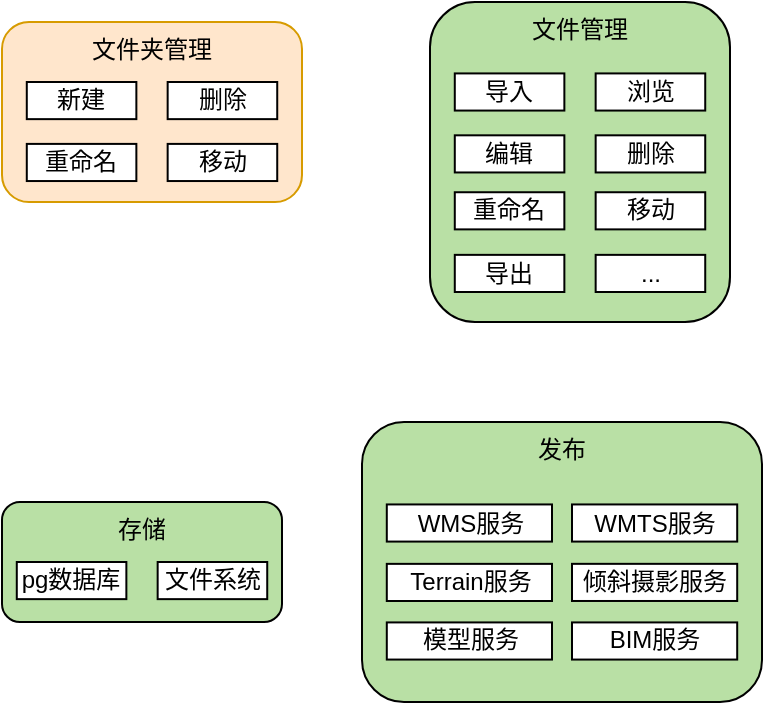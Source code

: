 <mxfile version="19.0.3" type="github" pages="5">
  <diagram id="b0tYvKutyRTe1-X-ptyu" name="框架图">
    <mxGraphModel dx="868" dy="620" grid="1" gridSize="10" guides="1" tooltips="1" connect="1" arrows="1" fold="1" page="1" pageScale="1" pageWidth="827" pageHeight="1169" math="0" shadow="0">
      <root>
        <mxCell id="0" />
        <mxCell id="1" parent="0" />
        <mxCell id="swpl27hVYAeV6DKNPg2S-30" value="" style="group" parent="1" vertex="1" connectable="0">
          <mxGeometry x="50" y="50" width="150" height="90" as="geometry" />
        </mxCell>
        <mxCell id="swpl27hVYAeV6DKNPg2S-13" value="文件夹管理" style="rounded=1;whiteSpace=wrap;html=1;fillColor=#ffe6cc;strokeColor=#d79b00;verticalAlign=top;" parent="swpl27hVYAeV6DKNPg2S-30" vertex="1">
          <mxGeometry width="150" height="90" as="geometry" />
        </mxCell>
        <mxCell id="swpl27hVYAeV6DKNPg2S-26" value="重命名" style="rounded=0;whiteSpace=wrap;html=1;" parent="swpl27hVYAeV6DKNPg2S-30" vertex="1">
          <mxGeometry x="12.396" y="60.952" width="54.783" height="18.571" as="geometry" />
        </mxCell>
        <mxCell id="swpl27hVYAeV6DKNPg2S-27" value="移动" style="rounded=0;whiteSpace=wrap;html=1;" parent="swpl27hVYAeV6DKNPg2S-30" vertex="1">
          <mxGeometry x="82.831" y="60.952" width="54.783" height="18.571" as="geometry" />
        </mxCell>
        <mxCell id="swpl27hVYAeV6DKNPg2S-28" value="新建" style="rounded=0;whiteSpace=wrap;html=1;" parent="swpl27hVYAeV6DKNPg2S-30" vertex="1">
          <mxGeometry x="12.396" y="29.999" width="54.783" height="18.571" as="geometry" />
        </mxCell>
        <mxCell id="swpl27hVYAeV6DKNPg2S-29" value="删除" style="rounded=0;whiteSpace=wrap;html=1;" parent="swpl27hVYAeV6DKNPg2S-30" vertex="1">
          <mxGeometry x="82.831" y="29.999" width="54.783" height="18.571" as="geometry" />
        </mxCell>
        <mxCell id="swpl27hVYAeV6DKNPg2S-59" value="" style="group" parent="1" vertex="1" connectable="0">
          <mxGeometry x="264" y="40" width="150" height="160" as="geometry" />
        </mxCell>
        <mxCell id="swpl27hVYAeV6DKNPg2S-42" value="文件管理" style="rounded=1;whiteSpace=wrap;html=1;fillColor=#B9E0A5;verticalAlign=top;" parent="swpl27hVYAeV6DKNPg2S-59" vertex="1">
          <mxGeometry width="150" height="160" as="geometry" />
        </mxCell>
        <mxCell id="swpl27hVYAeV6DKNPg2S-47" value="删除" style="rounded=0;whiteSpace=wrap;html=1;" parent="swpl27hVYAeV6DKNPg2S-59" vertex="1">
          <mxGeometry x="82.831" y="66.662" width="54.783" height="18.571" as="geometry" />
        </mxCell>
        <mxCell id="swpl27hVYAeV6DKNPg2S-48" value="浏览" style="rounded=0;whiteSpace=wrap;html=1;" parent="swpl27hVYAeV6DKNPg2S-59" vertex="1">
          <mxGeometry x="82.831" y="35.709" width="54.783" height="18.571" as="geometry" />
        </mxCell>
        <mxCell id="swpl27hVYAeV6DKNPg2S-49" value="重命名" style="rounded=0;whiteSpace=wrap;html=1;" parent="swpl27hVYAeV6DKNPg2S-59" vertex="1">
          <mxGeometry x="12.396" y="95.122" width="54.783" height="18.571" as="geometry" />
        </mxCell>
        <mxCell id="swpl27hVYAeV6DKNPg2S-50" value="移动" style="rounded=0;whiteSpace=wrap;html=1;" parent="swpl27hVYAeV6DKNPg2S-59" vertex="1">
          <mxGeometry x="82.831" y="95.122" width="54.783" height="18.571" as="geometry" />
        </mxCell>
        <mxCell id="swpl27hVYAeV6DKNPg2S-51" value="编辑" style="rounded=0;whiteSpace=wrap;html=1;" parent="swpl27hVYAeV6DKNPg2S-59" vertex="1">
          <mxGeometry x="12.396" y="66.662" width="54.783" height="18.571" as="geometry" />
        </mxCell>
        <mxCell id="swpl27hVYAeV6DKNPg2S-54" value="导出" style="rounded=0;whiteSpace=wrap;html=1;" parent="swpl27hVYAeV6DKNPg2S-59" vertex="1">
          <mxGeometry x="12.396" y="126.432" width="54.783" height="18.571" as="geometry" />
        </mxCell>
        <mxCell id="swpl27hVYAeV6DKNPg2S-55" value="..." style="rounded=0;whiteSpace=wrap;html=1;" parent="swpl27hVYAeV6DKNPg2S-59" vertex="1">
          <mxGeometry x="82.831" y="126.432" width="54.783" height="18.571" as="geometry" />
        </mxCell>
        <mxCell id="swpl27hVYAeV6DKNPg2S-56" value="导入" style="rounded=0;whiteSpace=wrap;html=1;" parent="swpl27hVYAeV6DKNPg2S-59" vertex="1">
          <mxGeometry x="12.396" y="35.709" width="54.783" height="18.571" as="geometry" />
        </mxCell>
        <mxCell id="swpl27hVYAeV6DKNPg2S-75" value="" style="group" parent="1" vertex="1" connectable="0">
          <mxGeometry x="230" y="250" width="200" height="140" as="geometry" />
        </mxCell>
        <mxCell id="swpl27hVYAeV6DKNPg2S-60" value="发布" style="rounded=1;whiteSpace=wrap;html=1;fillColor=#B9E0A5;verticalAlign=top;" parent="swpl27hVYAeV6DKNPg2S-75" vertex="1">
          <mxGeometry width="200" height="140" as="geometry" />
        </mxCell>
        <mxCell id="swpl27hVYAeV6DKNPg2S-66" value="WMS服务" style="rounded=0;html=1;imageHeight=24;imageWidth=28;" parent="swpl27hVYAeV6DKNPg2S-75" vertex="1">
          <mxGeometry x="12.4" y="41.22" width="82.6" height="18.57" as="geometry" />
        </mxCell>
        <mxCell id="swpl27hVYAeV6DKNPg2S-67" value="Terrain服务" style="rounded=0;html=1;imageHeight=24;imageWidth=28;" parent="swpl27hVYAeV6DKNPg2S-75" vertex="1">
          <mxGeometry x="12.4" y="70.93" width="82.6" height="18.57" as="geometry" />
        </mxCell>
        <mxCell id="swpl27hVYAeV6DKNPg2S-69" value="倾斜摄影服务" style="rounded=0;html=1;imageHeight=24;imageWidth=28;" parent="swpl27hVYAeV6DKNPg2S-75" vertex="1">
          <mxGeometry x="105" y="70.92" width="82.6" height="18.57" as="geometry" />
        </mxCell>
        <mxCell id="swpl27hVYAeV6DKNPg2S-70" value="模型服务" style="rounded=0;html=1;imageHeight=24;imageWidth=28;" parent="swpl27hVYAeV6DKNPg2S-75" vertex="1">
          <mxGeometry x="12.4" y="100.21" width="82.6" height="18.57" as="geometry" />
        </mxCell>
        <mxCell id="swpl27hVYAeV6DKNPg2S-71" value="BIM服务" style="rounded=0;html=1;imageHeight=24;imageWidth=28;" parent="swpl27hVYAeV6DKNPg2S-75" vertex="1">
          <mxGeometry x="105" y="100.21" width="82.6" height="18.57" as="geometry" />
        </mxCell>
        <mxCell id="swpl27hVYAeV6DKNPg2S-72" value="WMTS服务" style="rounded=0;html=1;imageHeight=24;imageWidth=28;" parent="swpl27hVYAeV6DKNPg2S-75" vertex="1">
          <mxGeometry x="105" y="41.22" width="82.6" height="18.57" as="geometry" />
        </mxCell>
        <mxCell id="swpl27hVYAeV6DKNPg2S-78" value="" style="group" parent="1" vertex="1" connectable="0">
          <mxGeometry x="50" y="290" width="140" height="60" as="geometry" />
        </mxCell>
        <mxCell id="swpl27hVYAeV6DKNPg2S-73" value="存储" style="rounded=1;whiteSpace=wrap;html=1;fillColor=#B9E0A5;verticalAlign=top;" parent="swpl27hVYAeV6DKNPg2S-78" vertex="1">
          <mxGeometry width="140" height="60" as="geometry" />
        </mxCell>
        <mxCell id="swpl27hVYAeV6DKNPg2S-76" value="pg数据库" style="rounded=0;whiteSpace=wrap;html=1;" parent="swpl27hVYAeV6DKNPg2S-78" vertex="1">
          <mxGeometry x="7.396" y="29.999" width="54.783" height="18.571" as="geometry" />
        </mxCell>
        <mxCell id="swpl27hVYAeV6DKNPg2S-77" value="文件系统" style="rounded=0;whiteSpace=wrap;html=1;" parent="swpl27hVYAeV6DKNPg2S-78" vertex="1">
          <mxGeometry x="77.831" y="29.999" width="54.783" height="18.571" as="geometry" />
        </mxCell>
      </root>
    </mxGraphModel>
  </diagram>
  <diagram id="JKubRxIYWMZUg73s_XTH" name="分解图">
    <mxGraphModel dx="868" dy="575" grid="1" gridSize="10" guides="1" tooltips="1" connect="1" arrows="1" fold="1" page="1" pageScale="1" pageWidth="827" pageHeight="1169" math="0" shadow="0">
      <root>
        <mxCell id="0" />
        <mxCell id="1" parent="0" />
        <mxCell id="uGSYo2NsYJl_Gn7IcPKv-14" value="" style="group" parent="1" vertex="1" connectable="0">
          <mxGeometry x="104" y="40" width="620" height="200" as="geometry" />
        </mxCell>
        <mxCell id="npnfbdDp0Eg8aVGrXiHn-1" value="全部文件" style="rounded=0;whiteSpace=wrap;html=1;" parent="uGSYo2NsYJl_Gn7IcPKv-14" vertex="1">
          <mxGeometry x="260" width="120" height="30" as="geometry" />
        </mxCell>
        <mxCell id="npnfbdDp0Eg8aVGrXiHn-2" value="栅格数据" style="rounded=0;whiteSpace=wrap;html=1;" parent="uGSYo2NsYJl_Gn7IcPKv-14" vertex="1">
          <mxGeometry x="124" y="90" width="80" height="30" as="geometry" />
        </mxCell>
        <mxCell id="npnfbdDp0Eg8aVGrXiHn-3" style="edgeStyle=orthogonalEdgeStyle;rounded=0;orthogonalLoop=1;jettySize=auto;html=1;entryX=0.44;entryY=-0.023;entryDx=0;entryDy=0;entryPerimeter=0;endArrow=none;endFill=0;" parent="uGSYo2NsYJl_Gn7IcPKv-14" source="npnfbdDp0Eg8aVGrXiHn-1" target="npnfbdDp0Eg8aVGrXiHn-2" edge="1">
          <mxGeometry relative="1" as="geometry">
            <Array as="points">
              <mxPoint x="320" y="50" />
              <mxPoint x="159" y="50" />
            </Array>
          </mxGeometry>
        </mxCell>
        <mxCell id="A3WIPdJn9Os3xuO-kkev-1" value="矢量数据" style="rounded=0;whiteSpace=wrap;html=1;" parent="uGSYo2NsYJl_Gn7IcPKv-14" vertex="1">
          <mxGeometry x="20" y="90" width="80" height="30" as="geometry" />
        </mxCell>
        <mxCell id="A3WIPdJn9Os3xuO-kkev-3" value="模型数据" style="rounded=0;whiteSpace=wrap;html=1;" parent="uGSYo2NsYJl_Gn7IcPKv-14" vertex="1">
          <mxGeometry x="332" y="90" width="80" height="30" as="geometry" />
        </mxCell>
        <mxCell id="A3WIPdJn9Os3xuO-kkev-23" style="edgeStyle=orthogonalEdgeStyle;rounded=0;orthogonalLoop=1;jettySize=auto;html=1;entryX=0.5;entryY=0;entryDx=0;entryDy=0;endArrow=none;endFill=0;" parent="uGSYo2NsYJl_Gn7IcPKv-14" source="npnfbdDp0Eg8aVGrXiHn-1" target="A3WIPdJn9Os3xuO-kkev-3" edge="1">
          <mxGeometry relative="1" as="geometry">
            <Array as="points">
              <mxPoint x="320" y="50" />
              <mxPoint x="372" y="50" />
            </Array>
          </mxGeometry>
        </mxCell>
        <mxCell id="A3WIPdJn9Os3xuO-kkev-5" value="BIM数据" style="rounded=0;whiteSpace=wrap;html=1;" parent="uGSYo2NsYJl_Gn7IcPKv-14" vertex="1">
          <mxGeometry x="436" y="90" width="80" height="30" as="geometry" />
        </mxCell>
        <mxCell id="A3WIPdJn9Os3xuO-kkev-9" style="edgeStyle=orthogonalEdgeStyle;rounded=0;orthogonalLoop=1;jettySize=auto;html=1;endArrow=none;endFill=0;" parent="uGSYo2NsYJl_Gn7IcPKv-14" source="npnfbdDp0Eg8aVGrXiHn-1" target="A3WIPdJn9Os3xuO-kkev-5" edge="1">
          <mxGeometry relative="1" as="geometry">
            <Array as="points">
              <mxPoint x="320" y="50" />
              <mxPoint x="476" y="50" />
            </Array>
          </mxGeometry>
        </mxCell>
        <mxCell id="A3WIPdJn9Os3xuO-kkev-10" value="未知数据" style="rounded=0;whiteSpace=wrap;html=1;" parent="uGSYo2NsYJl_Gn7IcPKv-14" vertex="1">
          <mxGeometry x="540" y="90" width="80" height="30" as="geometry" />
        </mxCell>
        <mxCell id="A3WIPdJn9Os3xuO-kkev-22" style="edgeStyle=orthogonalEdgeStyle;rounded=0;orthogonalLoop=1;jettySize=auto;html=1;entryX=0.5;entryY=0;entryDx=0;entryDy=0;endArrow=none;endFill=0;" parent="uGSYo2NsYJl_Gn7IcPKv-14" source="npnfbdDp0Eg8aVGrXiHn-1" target="A3WIPdJn9Os3xuO-kkev-10" edge="1">
          <mxGeometry relative="1" as="geometry">
            <Array as="points">
              <mxPoint x="320" y="50" />
              <mxPoint x="580" y="50" />
            </Array>
          </mxGeometry>
        </mxCell>
        <mxCell id="A3WIPdJn9Os3xuO-kkev-15" value="矢量数据" style="rounded=0;whiteSpace=wrap;html=1;" parent="uGSYo2NsYJl_Gn7IcPKv-14" vertex="1">
          <mxGeometry x="20" y="90" width="80" height="30" as="geometry" />
        </mxCell>
        <mxCell id="A3WIPdJn9Os3xuO-kkev-17" value="矢量数据" style="rounded=0;whiteSpace=wrap;html=1;" parent="uGSYo2NsYJl_Gn7IcPKv-14" vertex="1">
          <mxGeometry x="20" y="90" width="80" height="30" as="geometry" />
        </mxCell>
        <mxCell id="A3WIPdJn9Os3xuO-kkev-25" style="edgeStyle=orthogonalEdgeStyle;rounded=0;orthogonalLoop=1;jettySize=auto;html=1;endArrow=none;endFill=0;" parent="uGSYo2NsYJl_Gn7IcPKv-14" source="npnfbdDp0Eg8aVGrXiHn-1" target="A3WIPdJn9Os3xuO-kkev-17" edge="1">
          <mxGeometry relative="1" as="geometry">
            <Array as="points">
              <mxPoint x="320" y="50" />
              <mxPoint x="60" y="50" />
            </Array>
          </mxGeometry>
        </mxCell>
        <mxCell id="A3WIPdJn9Os3xuO-kkev-18" value="倾斜数据" style="rounded=0;whiteSpace=wrap;html=1;" parent="uGSYo2NsYJl_Gn7IcPKv-14" vertex="1">
          <mxGeometry x="228" y="90" width="80" height="30" as="geometry" />
        </mxCell>
        <mxCell id="A3WIPdJn9Os3xuO-kkev-24" style="edgeStyle=orthogonalEdgeStyle;rounded=0;orthogonalLoop=1;jettySize=auto;html=1;entryX=0.5;entryY=0;entryDx=0;entryDy=0;endArrow=none;endFill=0;" parent="uGSYo2NsYJl_Gn7IcPKv-14" source="npnfbdDp0Eg8aVGrXiHn-1" target="A3WIPdJn9Os3xuO-kkev-18" edge="1">
          <mxGeometry relative="1" as="geometry">
            <Array as="points">
              <mxPoint x="320" y="50" />
              <mxPoint x="268" y="50" />
            </Array>
          </mxGeometry>
        </mxCell>
        <mxCell id="A3WIPdJn9Os3xuO-kkev-20" style="edgeStyle=orthogonalEdgeStyle;rounded=0;orthogonalLoop=1;jettySize=auto;html=1;exitX=0.5;exitY=1;exitDx=0;exitDy=0;endArrow=none;endFill=0;" parent="uGSYo2NsYJl_Gn7IcPKv-14" source="A3WIPdJn9Os3xuO-kkev-18" target="A3WIPdJn9Os3xuO-kkev-18" edge="1">
          <mxGeometry relative="1" as="geometry" />
        </mxCell>
        <mxCell id="A3WIPdJn9Os3xuO-kkev-26" value="浏览" style="rounded=0;whiteSpace=wrap;html=1;" parent="uGSYo2NsYJl_Gn7IcPKv-14" vertex="1">
          <mxGeometry y="170" width="54" height="30" as="geometry" />
        </mxCell>
        <mxCell id="uGSYo2NsYJl_Gn7IcPKv-3" style="edgeStyle=orthogonalEdgeStyle;rounded=0;orthogonalLoop=1;jettySize=auto;html=1;entryX=0.5;entryY=0;entryDx=0;entryDy=0;endArrow=none;endFill=0;" parent="uGSYo2NsYJl_Gn7IcPKv-14" target="A3WIPdJn9Os3xuO-kkev-26" edge="1">
          <mxGeometry relative="1" as="geometry">
            <mxPoint x="60" y="120" as="sourcePoint" />
            <Array as="points">
              <mxPoint x="60" y="120" />
              <mxPoint x="60" y="145" />
              <mxPoint x="20" y="145" />
            </Array>
          </mxGeometry>
        </mxCell>
        <mxCell id="uGSYo2NsYJl_Gn7IcPKv-1" value="编辑" style="rounded=0;whiteSpace=wrap;html=1;" parent="uGSYo2NsYJl_Gn7IcPKv-14" vertex="1">
          <mxGeometry x="70" y="170" width="54" height="30" as="geometry" />
        </mxCell>
        <mxCell id="uGSYo2NsYJl_Gn7IcPKv-2" style="edgeStyle=orthogonalEdgeStyle;rounded=0;orthogonalLoop=1;jettySize=auto;html=1;endArrow=none;endFill=0;entryX=0.5;entryY=0;entryDx=0;entryDy=0;" parent="uGSYo2NsYJl_Gn7IcPKv-14" source="A3WIPdJn9Os3xuO-kkev-17" target="uGSYo2NsYJl_Gn7IcPKv-1" edge="1">
          <mxGeometry relative="1" as="geometry">
            <mxPoint x="90" y="160" as="targetPoint" />
            <Array as="points">
              <mxPoint x="60" y="145" />
              <mxPoint x="96" y="145" />
            </Array>
          </mxGeometry>
        </mxCell>
        <mxCell id="uGSYo2NsYJl_Gn7IcPKv-4" value="浏览" style="rounded=0;whiteSpace=wrap;html=1;" parent="uGSYo2NsYJl_Gn7IcPKv-14" vertex="1">
          <mxGeometry x="137" y="170" width="54" height="30" as="geometry" />
        </mxCell>
        <mxCell id="uGSYo2NsYJl_Gn7IcPKv-11" style="edgeStyle=orthogonalEdgeStyle;rounded=0;orthogonalLoop=1;jettySize=auto;html=1;entryX=0.5;entryY=0;entryDx=0;entryDy=0;endArrow=none;endFill=0;" parent="uGSYo2NsYJl_Gn7IcPKv-14" source="npnfbdDp0Eg8aVGrXiHn-2" target="uGSYo2NsYJl_Gn7IcPKv-4" edge="1">
          <mxGeometry relative="1" as="geometry" />
        </mxCell>
        <mxCell id="uGSYo2NsYJl_Gn7IcPKv-5" value="浏览" style="rounded=0;whiteSpace=wrap;html=1;" parent="uGSYo2NsYJl_Gn7IcPKv-14" vertex="1">
          <mxGeometry x="241" y="170" width="54" height="30" as="geometry" />
        </mxCell>
        <mxCell id="uGSYo2NsYJl_Gn7IcPKv-10" style="edgeStyle=orthogonalEdgeStyle;rounded=0;orthogonalLoop=1;jettySize=auto;html=1;entryX=0.5;entryY=0;entryDx=0;entryDy=0;endArrow=none;endFill=0;" parent="uGSYo2NsYJl_Gn7IcPKv-14" source="A3WIPdJn9Os3xuO-kkev-18" target="uGSYo2NsYJl_Gn7IcPKv-5" edge="1">
          <mxGeometry relative="1" as="geometry" />
        </mxCell>
        <mxCell id="uGSYo2NsYJl_Gn7IcPKv-6" value="浏览" style="rounded=0;whiteSpace=wrap;html=1;" parent="uGSYo2NsYJl_Gn7IcPKv-14" vertex="1">
          <mxGeometry x="345" y="170" width="54" height="30" as="geometry" />
        </mxCell>
        <mxCell id="uGSYo2NsYJl_Gn7IcPKv-7" value="浏览" style="rounded=0;whiteSpace=wrap;html=1;" parent="uGSYo2NsYJl_Gn7IcPKv-14" vertex="1">
          <mxGeometry x="449" y="170" width="54" height="30" as="geometry" />
        </mxCell>
        <mxCell id="uGSYo2NsYJl_Gn7IcPKv-9" style="edgeStyle=orthogonalEdgeStyle;rounded=0;orthogonalLoop=1;jettySize=auto;html=1;entryX=0.5;entryY=0;entryDx=0;entryDy=0;endArrow=none;endFill=0;" parent="uGSYo2NsYJl_Gn7IcPKv-14" source="A3WIPdJn9Os3xuO-kkev-3" target="uGSYo2NsYJl_Gn7IcPKv-6" edge="1">
          <mxGeometry relative="1" as="geometry" />
        </mxCell>
        <mxCell id="uGSYo2NsYJl_Gn7IcPKv-13" style="edgeStyle=orthogonalEdgeStyle;rounded=0;orthogonalLoop=1;jettySize=auto;html=1;exitX=0.75;exitY=1;exitDx=0;exitDy=0;entryX=0.5;entryY=1;entryDx=0;entryDy=0;endArrow=none;endFill=0;" parent="uGSYo2NsYJl_Gn7IcPKv-14" source="uGSYo2NsYJl_Gn7IcPKv-5" target="uGSYo2NsYJl_Gn7IcPKv-5" edge="1">
          <mxGeometry relative="1" as="geometry" />
        </mxCell>
        <mxCell id="uGSYo2NsYJl_Gn7IcPKv-8" style="edgeStyle=orthogonalEdgeStyle;rounded=0;orthogonalLoop=1;jettySize=auto;html=1;entryX=0.5;entryY=0;entryDx=0;entryDy=0;endArrow=none;endFill=0;" parent="uGSYo2NsYJl_Gn7IcPKv-14" source="A3WIPdJn9Os3xuO-kkev-5" target="uGSYo2NsYJl_Gn7IcPKv-7" edge="1">
          <mxGeometry relative="1" as="geometry" />
        </mxCell>
      </root>
    </mxGraphModel>
  </diagram>
  <diagram id="end99HPiV_SwEO8uwxOu" name="流程图01-导入">
    <mxGraphModel dx="868" dy="575" grid="1" gridSize="10" guides="1" tooltips="1" connect="1" arrows="1" fold="1" page="1" pageScale="1" pageWidth="827" pageHeight="1169" math="0" shadow="0">
      <root>
        <mxCell id="0" />
        <mxCell id="1" parent="0" />
        <mxCell id="bsd1iRqfPT8E960-DSwy-7" style="edgeStyle=orthogonalEdgeStyle;rounded=0;orthogonalLoop=1;jettySize=auto;html=1;endArrow=block;endFill=1;" parent="1" source="bsd1iRqfPT8E960-DSwy-2" target="bsd1iRqfPT8E960-DSwy-3" edge="1">
          <mxGeometry relative="1" as="geometry" />
        </mxCell>
        <mxCell id="bsd1iRqfPT8E960-DSwy-2" value="S" style="ellipse;whiteSpace=wrap;html=1;aspect=fixed;fillColor=#FFFFFF;" parent="1" vertex="1">
          <mxGeometry x="35" y="50" width="30" height="30" as="geometry" />
        </mxCell>
        <mxCell id="bsd1iRqfPT8E960-DSwy-9" style="edgeStyle=orthogonalEdgeStyle;rounded=0;orthogonalLoop=1;jettySize=auto;html=1;endArrow=block;endFill=1;" parent="1" source="bsd1iRqfPT8E960-DSwy-3" target="bsd1iRqfPT8E960-DSwy-6" edge="1">
          <mxGeometry relative="1" as="geometry" />
        </mxCell>
        <mxCell id="bsd1iRqfPT8E960-DSwy-3" value="导入" style="rounded=0;whiteSpace=wrap;html=1;fillColor=#FFFFFF;" parent="1" vertex="1">
          <mxGeometry x="20" y="130" width="60" height="30" as="geometry" />
        </mxCell>
        <mxCell id="bsd1iRqfPT8E960-DSwy-19" style="edgeStyle=orthogonalEdgeStyle;rounded=0;orthogonalLoop=1;jettySize=auto;html=1;entryX=0.5;entryY=0;entryDx=0;entryDy=0;endArrow=classic;endFill=1;exitX=0.5;exitY=0;exitDx=0;exitDy=0;" parent="1" source="bsd1iRqfPT8E960-DSwy-4" target="bsd1iRqfPT8E960-DSwy-6" edge="1">
          <mxGeometry relative="1" as="geometry">
            <Array as="points">
              <mxPoint x="250" y="90" />
              <mxPoint x="150" y="90" />
            </Array>
          </mxGeometry>
        </mxCell>
        <mxCell id="bsd1iRqfPT8E960-DSwy-40" value="失败" style="edgeLabel;html=1;align=center;verticalAlign=middle;resizable=0;points=[];" parent="bsd1iRqfPT8E960-DSwy-19" vertex="1" connectable="0">
          <mxGeometry x="0.144" relative="1" as="geometry">
            <mxPoint x="15" as="offset" />
          </mxGeometry>
        </mxCell>
        <mxCell id="bsd1iRqfPT8E960-DSwy-20" style="edgeStyle=orthogonalEdgeStyle;rounded=0;orthogonalLoop=1;jettySize=auto;html=1;endArrow=classic;endFill=1;" parent="1" source="bsd1iRqfPT8E960-DSwy-4" target="bsd1iRqfPT8E960-DSwy-5" edge="1">
          <mxGeometry relative="1" as="geometry" />
        </mxCell>
        <mxCell id="bsd1iRqfPT8E960-DSwy-4" value="校验格式" style="rhombus;whiteSpace=wrap;html=1;fillColor=#FFFFFF;" parent="1" vertex="1">
          <mxGeometry x="210" y="125" width="80" height="40" as="geometry" />
        </mxCell>
        <mxCell id="bsd1iRqfPT8E960-DSwy-21" style="edgeStyle=orthogonalEdgeStyle;rounded=0;orthogonalLoop=1;jettySize=auto;html=1;endArrow=classic;endFill=1;exitX=1;exitY=0.5;exitDx=0;exitDy=0;entryX=0;entryY=0.5;entryDx=0;entryDy=0;" parent="1" source="bsd1iRqfPT8E960-DSwy-25" target="bsd1iRqfPT8E960-DSwy-33" edge="1">
          <mxGeometry relative="1" as="geometry" />
        </mxCell>
        <mxCell id="bsd1iRqfPT8E960-DSwy-26" style="edgeStyle=orthogonalEdgeStyle;rounded=0;orthogonalLoop=1;jettySize=auto;html=1;endArrow=none;endFill=0;" parent="1" source="bsd1iRqfPT8E960-DSwy-5" target="bsd1iRqfPT8E960-DSwy-25" edge="1">
          <mxGeometry relative="1" as="geometry" />
        </mxCell>
        <mxCell id="bsd1iRqfPT8E960-DSwy-5" value="存储文件" style="rounded=0;whiteSpace=wrap;html=1;fillColor=#FFFFFF;" parent="1" vertex="1">
          <mxGeometry x="324" y="130" width="60" height="30" as="geometry" />
        </mxCell>
        <mxCell id="bsd1iRqfPT8E960-DSwy-18" style="edgeStyle=orthogonalEdgeStyle;rounded=0;orthogonalLoop=1;jettySize=auto;html=1;endArrow=none;endFill=0;" parent="1" source="bsd1iRqfPT8E960-DSwy-6" target="bsd1iRqfPT8E960-DSwy-4" edge="1">
          <mxGeometry relative="1" as="geometry" />
        </mxCell>
        <mxCell id="bsd1iRqfPT8E960-DSwy-6" value="选择文件" style="rounded=0;whiteSpace=wrap;html=1;fillColor=#FFFFFF;" parent="1" vertex="1">
          <mxGeometry x="120" y="130" width="60" height="30" as="geometry" />
        </mxCell>
        <mxCell id="bsd1iRqfPT8E960-DSwy-39" style="edgeStyle=orthogonalEdgeStyle;rounded=0;orthogonalLoop=1;jettySize=auto;html=1;endArrow=classic;endFill=1;" parent="1" source="bsd1iRqfPT8E960-DSwy-13" target="bsd1iRqfPT8E960-DSwy-36" edge="1">
          <mxGeometry relative="1" as="geometry">
            <Array as="points">
              <mxPoint x="450" y="345" />
            </Array>
          </mxGeometry>
        </mxCell>
        <mxCell id="bsd1iRqfPT8E960-DSwy-13" value="抛出异常" style="rounded=0;whiteSpace=wrap;html=1;fillColor=#FFFFFF;" parent="1" vertex="1">
          <mxGeometry x="420" y="270" width="60" height="30" as="geometry" />
        </mxCell>
        <mxCell id="bsd1iRqfPT8E960-DSwy-47" style="edgeStyle=orthogonalEdgeStyle;rounded=0;orthogonalLoop=1;jettySize=auto;html=1;entryX=0.5;entryY=0;entryDx=0;entryDy=0;endArrow=classic;endFill=1;" parent="1" source="bsd1iRqfPT8E960-DSwy-14" target="bsd1iRqfPT8E960-DSwy-36" edge="1">
          <mxGeometry relative="1" as="geometry">
            <Array as="points">
              <mxPoint x="540" y="345" />
              <mxPoint x="775" y="345" />
            </Array>
          </mxGeometry>
        </mxCell>
        <mxCell id="bsd1iRqfPT8E960-DSwy-14" value="抛出异常" style="rounded=0;whiteSpace=wrap;html=1;fillColor=#FFFFFF;" parent="1" vertex="1">
          <mxGeometry x="510" y="270" width="60" height="30" as="geometry" />
        </mxCell>
        <mxCell id="bsd1iRqfPT8E960-DSwy-59" style="edgeStyle=orthogonalEdgeStyle;rounded=0;orthogonalLoop=1;jettySize=auto;html=1;endArrow=classic;endFill=1;" parent="1" source="bsd1iRqfPT8E960-DSwy-16" target="bsd1iRqfPT8E960-DSwy-36" edge="1">
          <mxGeometry relative="1" as="geometry">
            <Array as="points">
              <mxPoint x="775" y="300" />
              <mxPoint x="775" y="300" />
            </Array>
          </mxGeometry>
        </mxCell>
        <mxCell id="bsd1iRqfPT8E960-DSwy-16" value="正常返回" style="rounded=0;whiteSpace=wrap;html=1;fillColor=#FFFFFF;" parent="1" vertex="1">
          <mxGeometry x="740" y="250" width="70" height="30" as="geometry" />
        </mxCell>
        <mxCell id="bsd1iRqfPT8E960-DSwy-37" value="" style="edgeStyle=orthogonalEdgeStyle;rounded=0;orthogonalLoop=1;jettySize=auto;html=1;endArrow=classic;endFill=1;" parent="1" source="bsd1iRqfPT8E960-DSwy-25" target="bsd1iRqfPT8E960-DSwy-13" edge="1">
          <mxGeometry relative="1" as="geometry">
            <mxPoint x="380" y="210" as="targetPoint" />
            <Array as="points">
              <mxPoint x="450" y="215" />
            </Array>
          </mxGeometry>
        </mxCell>
        <mxCell id="bsd1iRqfPT8E960-DSwy-43" value="失败" style="edgeLabel;html=1;align=center;verticalAlign=middle;resizable=0;points=[];" parent="bsd1iRqfPT8E960-DSwy-37" vertex="1" connectable="0">
          <mxGeometry x="0.202" y="2" relative="1" as="geometry">
            <mxPoint x="-2" y="-2" as="offset" />
          </mxGeometry>
        </mxCell>
        <mxCell id="bsd1iRqfPT8E960-DSwy-25" value="保存文件" style="rhombus;whiteSpace=wrap;html=1;fillColor=#FFFFFF;" parent="1" vertex="1">
          <mxGeometry x="410" y="125" width="80" height="40" as="geometry" />
        </mxCell>
        <mxCell id="bsd1iRqfPT8E960-DSwy-32" style="edgeStyle=orthogonalEdgeStyle;rounded=0;orthogonalLoop=1;jettySize=auto;html=1;endArrow=none;endFill=0;" parent="1" source="bsd1iRqfPT8E960-DSwy-33" target="bsd1iRqfPT8E960-DSwy-35" edge="1">
          <mxGeometry relative="1" as="geometry" />
        </mxCell>
        <mxCell id="bsd1iRqfPT8E960-DSwy-33" value="解析文件" style="rounded=0;whiteSpace=wrap;html=1;fillColor=#FFFFFF;" parent="1" vertex="1">
          <mxGeometry x="530" y="130" width="60" height="30" as="geometry" />
        </mxCell>
        <mxCell id="bsd1iRqfPT8E960-DSwy-58" style="edgeStyle=orthogonalEdgeStyle;rounded=0;orthogonalLoop=1;jettySize=auto;html=1;entryX=0.5;entryY=0;entryDx=0;entryDy=0;endArrow=none;endFill=0;" parent="1" source="bsd1iRqfPT8E960-DSwy-34" target="bsd1iRqfPT8E960-DSwy-64" edge="1">
          <mxGeometry relative="1" as="geometry" />
        </mxCell>
        <mxCell id="bsd1iRqfPT8E960-DSwy-34" value="存入数据库" style="rounded=0;whiteSpace=wrap;html=1;fillColor=#FFFFFF;" parent="1" vertex="1">
          <mxGeometry x="740" y="130" width="70" height="30" as="geometry" />
        </mxCell>
        <mxCell id="bsd1iRqfPT8E960-DSwy-44" value="失败" style="edgeStyle=orthogonalEdgeStyle;rounded=0;orthogonalLoop=1;jettySize=auto;html=1;endArrow=classic;endFill=1;entryX=0.5;entryY=0;entryDx=0;entryDy=0;exitX=0.5;exitY=1;exitDx=0;exitDy=0;" parent="1" source="bsd1iRqfPT8E960-DSwy-35" target="bsd1iRqfPT8E960-DSwy-14" edge="1">
          <mxGeometry x="0.628" relative="1" as="geometry">
            <mxPoint x="550" y="350" as="targetPoint" />
            <Array as="points">
              <mxPoint x="650" y="190" />
              <mxPoint x="540" y="190" />
            </Array>
            <mxPoint as="offset" />
          </mxGeometry>
        </mxCell>
        <mxCell id="bsd1iRqfPT8E960-DSwy-63" style="edgeStyle=orthogonalEdgeStyle;rounded=0;orthogonalLoop=1;jettySize=auto;html=1;entryX=0;entryY=0.5;entryDx=0;entryDy=0;endArrow=classic;endFill=1;" parent="1" source="bsd1iRqfPT8E960-DSwy-35" target="bsd1iRqfPT8E960-DSwy-34" edge="1">
          <mxGeometry relative="1" as="geometry" />
        </mxCell>
        <mxCell id="bsd1iRqfPT8E960-DSwy-35" value="校验内容" style="rhombus;whiteSpace=wrap;html=1;fillColor=#FFFFFF;" parent="1" vertex="1">
          <mxGeometry x="610" y="125" width="80" height="40" as="geometry" />
        </mxCell>
        <mxCell id="bsd1iRqfPT8E960-DSwy-36" value="E" style="ellipse;whiteSpace=wrap;html=1;aspect=fixed;fillColor=#FFFFFF;" parent="1" vertex="1">
          <mxGeometry x="760" y="330" width="30" height="30" as="geometry" />
        </mxCell>
        <mxCell id="bsd1iRqfPT8E960-DSwy-73" style="edgeStyle=orthogonalEdgeStyle;rounded=0;orthogonalLoop=1;jettySize=auto;html=1;entryX=0.5;entryY=0;entryDx=0;entryDy=0;endArrow=classic;endFill=1;" parent="1" source="bsd1iRqfPT8E960-DSwy-64" target="bsd1iRqfPT8E960-DSwy-72" edge="1">
          <mxGeometry relative="1" as="geometry" />
        </mxCell>
        <mxCell id="bsd1iRqfPT8E960-DSwy-77" value="失败" style="edgeLabel;html=1;align=center;verticalAlign=middle;resizable=0;points=[];" parent="bsd1iRqfPT8E960-DSwy-73" vertex="1" connectable="0">
          <mxGeometry x="0.445" y="1" relative="1" as="geometry">
            <mxPoint x="-1" y="6" as="offset" />
          </mxGeometry>
        </mxCell>
        <mxCell id="bsd1iRqfPT8E960-DSwy-76" style="edgeStyle=orthogonalEdgeStyle;rounded=0;orthogonalLoop=1;jettySize=auto;html=1;endArrow=classicThin;endFill=1;" parent="1" source="bsd1iRqfPT8E960-DSwy-64" target="bsd1iRqfPT8E960-DSwy-16" edge="1">
          <mxGeometry relative="1" as="geometry" />
        </mxCell>
        <mxCell id="bsd1iRqfPT8E960-DSwy-64" value="存入数据库" style="rhombus;whiteSpace=wrap;html=1;fillColor=#FFFFFF;" parent="1" vertex="1">
          <mxGeometry x="735" y="190" width="80" height="40" as="geometry" />
        </mxCell>
        <mxCell id="bsd1iRqfPT8E960-DSwy-74" style="edgeStyle=orthogonalEdgeStyle;rounded=0;orthogonalLoop=1;jettySize=auto;html=1;entryX=0;entryY=0.5;entryDx=0;entryDy=0;endArrow=classic;endFill=1;" parent="1" source="bsd1iRqfPT8E960-DSwy-72" target="bsd1iRqfPT8E960-DSwy-36" edge="1">
          <mxGeometry relative="1" as="geometry">
            <Array as="points">
              <mxPoint x="630" y="345" />
            </Array>
          </mxGeometry>
        </mxCell>
        <mxCell id="bsd1iRqfPT8E960-DSwy-72" value="抛出异常" style="rounded=0;whiteSpace=wrap;html=1;fillColor=#FFFFFF;" parent="1" vertex="1">
          <mxGeometry x="600" y="270" width="60" height="30" as="geometry" />
        </mxCell>
      </root>
    </mxGraphModel>
  </diagram>
  <diagram id="HpbxloUIUJHYHkOoXaYg" name="流程图02-浏览">
    <mxGraphModel dx="1038" dy="636" grid="1" gridSize="10" guides="1" tooltips="1" connect="1" arrows="1" fold="1" page="1" pageScale="1" pageWidth="827" pageHeight="1169" math="0" shadow="0">
      <root>
        <mxCell id="0" />
        <mxCell id="1" parent="0" />
        <mxCell id="l9aLoLpwNxrIk2GAMZpb-1" style="edgeStyle=orthogonalEdgeStyle;rounded=0;orthogonalLoop=1;jettySize=auto;html=1;endArrow=block;endFill=1;" edge="1" parent="1" source="l9aLoLpwNxrIk2GAMZpb-2" target="l9aLoLpwNxrIk2GAMZpb-4">
          <mxGeometry relative="1" as="geometry" />
        </mxCell>
        <mxCell id="l9aLoLpwNxrIk2GAMZpb-2" value="S" style="ellipse;whiteSpace=wrap;html=1;aspect=fixed;fillColor=#FFFFFF;" vertex="1" parent="1">
          <mxGeometry x="35" y="50" width="30" height="30" as="geometry" />
        </mxCell>
        <mxCell id="l9aLoLpwNxrIk2GAMZpb-3" style="edgeStyle=orthogonalEdgeStyle;rounded=0;orthogonalLoop=1;jettySize=auto;html=1;endArrow=block;endFill=1;" edge="1" parent="1" source="l9aLoLpwNxrIk2GAMZpb-4" target="l9aLoLpwNxrIk2GAMZpb-13">
          <mxGeometry relative="1" as="geometry" />
        </mxCell>
        <mxCell id="l9aLoLpwNxrIk2GAMZpb-4" value="导入" style="rounded=0;whiteSpace=wrap;html=1;fillColor=#FFFFFF;" vertex="1" parent="1">
          <mxGeometry x="20" y="130" width="60" height="30" as="geometry" />
        </mxCell>
        <mxCell id="l9aLoLpwNxrIk2GAMZpb-5" style="edgeStyle=orthogonalEdgeStyle;rounded=0;orthogonalLoop=1;jettySize=auto;html=1;entryX=0.5;entryY=0;entryDx=0;entryDy=0;endArrow=classic;endFill=1;exitX=0.5;exitY=0;exitDx=0;exitDy=0;" edge="1" parent="1" source="l9aLoLpwNxrIk2GAMZpb-8" target="l9aLoLpwNxrIk2GAMZpb-13">
          <mxGeometry relative="1" as="geometry">
            <Array as="points">
              <mxPoint x="250" y="90" />
              <mxPoint x="150" y="90" />
            </Array>
          </mxGeometry>
        </mxCell>
        <mxCell id="l9aLoLpwNxrIk2GAMZpb-6" value="失败" style="edgeLabel;html=1;align=center;verticalAlign=middle;resizable=0;points=[];" vertex="1" connectable="0" parent="l9aLoLpwNxrIk2GAMZpb-5">
          <mxGeometry x="0.144" relative="1" as="geometry">
            <mxPoint x="15" as="offset" />
          </mxGeometry>
        </mxCell>
        <mxCell id="l9aLoLpwNxrIk2GAMZpb-7" style="edgeStyle=orthogonalEdgeStyle;rounded=0;orthogonalLoop=1;jettySize=auto;html=1;endArrow=classic;endFill=1;" edge="1" parent="1" source="l9aLoLpwNxrIk2GAMZpb-8" target="l9aLoLpwNxrIk2GAMZpb-11">
          <mxGeometry relative="1" as="geometry" />
        </mxCell>
        <mxCell id="l9aLoLpwNxrIk2GAMZpb-8" value="校验格式" style="rhombus;whiteSpace=wrap;html=1;fillColor=#FFFFFF;" vertex="1" parent="1">
          <mxGeometry x="210" y="125" width="80" height="40" as="geometry" />
        </mxCell>
        <mxCell id="l9aLoLpwNxrIk2GAMZpb-9" style="edgeStyle=orthogonalEdgeStyle;rounded=0;orthogonalLoop=1;jettySize=auto;html=1;endArrow=classic;endFill=1;exitX=1;exitY=0.5;exitDx=0;exitDy=0;entryX=0;entryY=0.5;entryDx=0;entryDy=0;" edge="1" parent="1" source="l9aLoLpwNxrIk2GAMZpb-22" target="l9aLoLpwNxrIk2GAMZpb-24">
          <mxGeometry relative="1" as="geometry" />
        </mxCell>
        <mxCell id="l9aLoLpwNxrIk2GAMZpb-10" style="edgeStyle=orthogonalEdgeStyle;rounded=0;orthogonalLoop=1;jettySize=auto;html=1;endArrow=none;endFill=0;" edge="1" parent="1" source="l9aLoLpwNxrIk2GAMZpb-11" target="l9aLoLpwNxrIk2GAMZpb-22">
          <mxGeometry relative="1" as="geometry" />
        </mxCell>
        <mxCell id="l9aLoLpwNxrIk2GAMZpb-11" value="存储文件" style="rounded=0;whiteSpace=wrap;html=1;fillColor=#FFFFFF;" vertex="1" parent="1">
          <mxGeometry x="324" y="130" width="60" height="30" as="geometry" />
        </mxCell>
        <mxCell id="l9aLoLpwNxrIk2GAMZpb-12" style="edgeStyle=orthogonalEdgeStyle;rounded=0;orthogonalLoop=1;jettySize=auto;html=1;endArrow=none;endFill=0;" edge="1" parent="1" source="l9aLoLpwNxrIk2GAMZpb-13" target="l9aLoLpwNxrIk2GAMZpb-8">
          <mxGeometry relative="1" as="geometry" />
        </mxCell>
        <mxCell id="l9aLoLpwNxrIk2GAMZpb-13" value="选择文件" style="rounded=0;whiteSpace=wrap;html=1;fillColor=#FFFFFF;" vertex="1" parent="1">
          <mxGeometry x="120" y="130" width="60" height="30" as="geometry" />
        </mxCell>
        <mxCell id="l9aLoLpwNxrIk2GAMZpb-14" style="edgeStyle=orthogonalEdgeStyle;rounded=0;orthogonalLoop=1;jettySize=auto;html=1;endArrow=classic;endFill=1;" edge="1" parent="1" source="l9aLoLpwNxrIk2GAMZpb-15" target="l9aLoLpwNxrIk2GAMZpb-30">
          <mxGeometry relative="1" as="geometry">
            <Array as="points">
              <mxPoint x="450" y="345" />
            </Array>
          </mxGeometry>
        </mxCell>
        <mxCell id="l9aLoLpwNxrIk2GAMZpb-15" value="抛出异常" style="rounded=0;whiteSpace=wrap;html=1;fillColor=#FFFFFF;" vertex="1" parent="1">
          <mxGeometry x="420" y="270" width="60" height="30" as="geometry" />
        </mxCell>
        <mxCell id="l9aLoLpwNxrIk2GAMZpb-16" style="edgeStyle=orthogonalEdgeStyle;rounded=0;orthogonalLoop=1;jettySize=auto;html=1;entryX=0.5;entryY=0;entryDx=0;entryDy=0;endArrow=classic;endFill=1;" edge="1" parent="1" source="l9aLoLpwNxrIk2GAMZpb-17" target="l9aLoLpwNxrIk2GAMZpb-30">
          <mxGeometry relative="1" as="geometry">
            <Array as="points">
              <mxPoint x="540" y="345" />
              <mxPoint x="775" y="345" />
            </Array>
          </mxGeometry>
        </mxCell>
        <mxCell id="l9aLoLpwNxrIk2GAMZpb-17" value="抛出异常" style="rounded=0;whiteSpace=wrap;html=1;fillColor=#FFFFFF;" vertex="1" parent="1">
          <mxGeometry x="510" y="270" width="60" height="30" as="geometry" />
        </mxCell>
        <mxCell id="l9aLoLpwNxrIk2GAMZpb-18" style="edgeStyle=orthogonalEdgeStyle;rounded=0;orthogonalLoop=1;jettySize=auto;html=1;endArrow=classic;endFill=1;" edge="1" parent="1" source="l9aLoLpwNxrIk2GAMZpb-19" target="l9aLoLpwNxrIk2GAMZpb-30">
          <mxGeometry relative="1" as="geometry">
            <Array as="points">
              <mxPoint x="775" y="300" />
              <mxPoint x="775" y="300" />
            </Array>
          </mxGeometry>
        </mxCell>
        <mxCell id="l9aLoLpwNxrIk2GAMZpb-19" value="正常返回" style="rounded=0;whiteSpace=wrap;html=1;fillColor=#FFFFFF;" vertex="1" parent="1">
          <mxGeometry x="740" y="250" width="70" height="30" as="geometry" />
        </mxCell>
        <mxCell id="l9aLoLpwNxrIk2GAMZpb-20" value="" style="edgeStyle=orthogonalEdgeStyle;rounded=0;orthogonalLoop=1;jettySize=auto;html=1;endArrow=classic;endFill=1;" edge="1" parent="1" source="l9aLoLpwNxrIk2GAMZpb-22" target="l9aLoLpwNxrIk2GAMZpb-15">
          <mxGeometry relative="1" as="geometry">
            <mxPoint x="380" y="210" as="targetPoint" />
            <Array as="points">
              <mxPoint x="450" y="215" />
            </Array>
          </mxGeometry>
        </mxCell>
        <mxCell id="l9aLoLpwNxrIk2GAMZpb-21" value="失败" style="edgeLabel;html=1;align=center;verticalAlign=middle;resizable=0;points=[];" vertex="1" connectable="0" parent="l9aLoLpwNxrIk2GAMZpb-20">
          <mxGeometry x="0.202" y="2" relative="1" as="geometry">
            <mxPoint x="-2" y="-2" as="offset" />
          </mxGeometry>
        </mxCell>
        <mxCell id="l9aLoLpwNxrIk2GAMZpb-22" value="保存文件" style="rhombus;whiteSpace=wrap;html=1;fillColor=#FFFFFF;" vertex="1" parent="1">
          <mxGeometry x="410" y="125" width="80" height="40" as="geometry" />
        </mxCell>
        <mxCell id="l9aLoLpwNxrIk2GAMZpb-23" style="edgeStyle=orthogonalEdgeStyle;rounded=0;orthogonalLoop=1;jettySize=auto;html=1;endArrow=none;endFill=0;" edge="1" parent="1" source="l9aLoLpwNxrIk2GAMZpb-24" target="l9aLoLpwNxrIk2GAMZpb-29">
          <mxGeometry relative="1" as="geometry" />
        </mxCell>
        <mxCell id="l9aLoLpwNxrIk2GAMZpb-24" value="解析文件" style="rounded=0;whiteSpace=wrap;html=1;fillColor=#FFFFFF;" vertex="1" parent="1">
          <mxGeometry x="530" y="130" width="60" height="30" as="geometry" />
        </mxCell>
        <mxCell id="l9aLoLpwNxrIk2GAMZpb-25" style="edgeStyle=orthogonalEdgeStyle;rounded=0;orthogonalLoop=1;jettySize=auto;html=1;entryX=0.5;entryY=0;entryDx=0;entryDy=0;endArrow=none;endFill=0;" edge="1" parent="1" source="l9aLoLpwNxrIk2GAMZpb-26" target="l9aLoLpwNxrIk2GAMZpb-34">
          <mxGeometry relative="1" as="geometry" />
        </mxCell>
        <mxCell id="l9aLoLpwNxrIk2GAMZpb-26" value="存入数据库" style="rounded=0;whiteSpace=wrap;html=1;fillColor=#FFFFFF;" vertex="1" parent="1">
          <mxGeometry x="740" y="130" width="70" height="30" as="geometry" />
        </mxCell>
        <mxCell id="l9aLoLpwNxrIk2GAMZpb-27" value="失败" style="edgeStyle=orthogonalEdgeStyle;rounded=0;orthogonalLoop=1;jettySize=auto;html=1;endArrow=classic;endFill=1;entryX=0.5;entryY=0;entryDx=0;entryDy=0;exitX=0.5;exitY=1;exitDx=0;exitDy=0;" edge="1" parent="1" source="l9aLoLpwNxrIk2GAMZpb-29" target="l9aLoLpwNxrIk2GAMZpb-17">
          <mxGeometry x="0.628" relative="1" as="geometry">
            <mxPoint x="550" y="350" as="targetPoint" />
            <Array as="points">
              <mxPoint x="650" y="190" />
              <mxPoint x="540" y="190" />
            </Array>
            <mxPoint as="offset" />
          </mxGeometry>
        </mxCell>
        <mxCell id="l9aLoLpwNxrIk2GAMZpb-28" style="edgeStyle=orthogonalEdgeStyle;rounded=0;orthogonalLoop=1;jettySize=auto;html=1;entryX=0;entryY=0.5;entryDx=0;entryDy=0;endArrow=classic;endFill=1;" edge="1" parent="1" source="l9aLoLpwNxrIk2GAMZpb-29" target="l9aLoLpwNxrIk2GAMZpb-26">
          <mxGeometry relative="1" as="geometry" />
        </mxCell>
        <mxCell id="l9aLoLpwNxrIk2GAMZpb-29" value="校验内容" style="rhombus;whiteSpace=wrap;html=1;fillColor=#FFFFFF;" vertex="1" parent="1">
          <mxGeometry x="610" y="125" width="80" height="40" as="geometry" />
        </mxCell>
        <mxCell id="l9aLoLpwNxrIk2GAMZpb-30" value="E" style="ellipse;whiteSpace=wrap;html=1;aspect=fixed;fillColor=#FFFFFF;" vertex="1" parent="1">
          <mxGeometry x="760" y="330" width="30" height="30" as="geometry" />
        </mxCell>
        <mxCell id="l9aLoLpwNxrIk2GAMZpb-31" style="edgeStyle=orthogonalEdgeStyle;rounded=0;orthogonalLoop=1;jettySize=auto;html=1;entryX=0.5;entryY=0;entryDx=0;entryDy=0;endArrow=classic;endFill=1;" edge="1" parent="1" source="l9aLoLpwNxrIk2GAMZpb-34" target="l9aLoLpwNxrIk2GAMZpb-36">
          <mxGeometry relative="1" as="geometry" />
        </mxCell>
        <mxCell id="l9aLoLpwNxrIk2GAMZpb-32" value="失败" style="edgeLabel;html=1;align=center;verticalAlign=middle;resizable=0;points=[];" vertex="1" connectable="0" parent="l9aLoLpwNxrIk2GAMZpb-31">
          <mxGeometry x="0.445" y="1" relative="1" as="geometry">
            <mxPoint x="-1" y="6" as="offset" />
          </mxGeometry>
        </mxCell>
        <mxCell id="l9aLoLpwNxrIk2GAMZpb-33" style="edgeStyle=orthogonalEdgeStyle;rounded=0;orthogonalLoop=1;jettySize=auto;html=1;endArrow=classicThin;endFill=1;" edge="1" parent="1" source="l9aLoLpwNxrIk2GAMZpb-34" target="l9aLoLpwNxrIk2GAMZpb-19">
          <mxGeometry relative="1" as="geometry" />
        </mxCell>
        <mxCell id="l9aLoLpwNxrIk2GAMZpb-34" value="存入数据库" style="rhombus;whiteSpace=wrap;html=1;fillColor=#FFFFFF;" vertex="1" parent="1">
          <mxGeometry x="735" y="190" width="80" height="40" as="geometry" />
        </mxCell>
        <mxCell id="l9aLoLpwNxrIk2GAMZpb-35" style="edgeStyle=orthogonalEdgeStyle;rounded=0;orthogonalLoop=1;jettySize=auto;html=1;entryX=0;entryY=0.5;entryDx=0;entryDy=0;endArrow=classic;endFill=1;" edge="1" parent="1" source="l9aLoLpwNxrIk2GAMZpb-36" target="l9aLoLpwNxrIk2GAMZpb-30">
          <mxGeometry relative="1" as="geometry">
            <Array as="points">
              <mxPoint x="630" y="345" />
            </Array>
          </mxGeometry>
        </mxCell>
        <mxCell id="l9aLoLpwNxrIk2GAMZpb-36" value="抛出异常" style="rounded=0;whiteSpace=wrap;html=1;fillColor=#FFFFFF;" vertex="1" parent="1">
          <mxGeometry x="600" y="270" width="60" height="30" as="geometry" />
        </mxCell>
      </root>
    </mxGraphModel>
  </diagram>
  <diagram id="hPQqigWGEy2a-Y2w4Ybq" name="业务架构图">
    <mxGraphModel dx="868" dy="620" grid="1" gridSize="10" guides="1" tooltips="1" connect="1" arrows="1" fold="1" page="1" pageScale="1" pageWidth="827" pageHeight="1169" math="0" shadow="0">
      <root>
        <mxCell id="0" />
        <mxCell id="1" parent="0" />
        <mxCell id="1eUqxoO0x3JvSd1ofsAw-1" value="" style="rounded=1;whiteSpace=wrap;html=1;arcSize=5;fillColor=#dae8fc;strokeColor=#6c8ebf;" vertex="1" parent="1">
          <mxGeometry x="80" y="320" width="700" height="270" as="geometry" />
        </mxCell>
        <mxCell id="1eUqxoO0x3JvSd1ofsAw-2" value="" style="rounded=1;whiteSpace=wrap;html=1;arcSize=5;fillColor=#dae8fc;strokeColor=#6c8ebf;" vertex="1" parent="1">
          <mxGeometry x="80" y="620" width="700" height="400" as="geometry" />
        </mxCell>
        <mxCell id="1eUqxoO0x3JvSd1ofsAw-3" value="" style="rounded=0;whiteSpace=wrap;html=1;" vertex="1" parent="1">
          <mxGeometry x="290" y="360" width="120" height="60" as="geometry" />
        </mxCell>
        <mxCell id="1eUqxoO0x3JvSd1ofsAw-4" value="用户层&lt;br&gt;User Interface" style="ellipse;whiteSpace=wrap;html=1;fillColor=#6d8764;fontColor=#ffffff;strokeColor=#3A5431;" vertex="1" parent="1">
          <mxGeometry x="110" y="350" width="120" height="80" as="geometry" />
        </mxCell>
        <mxCell id="1eUqxoO0x3JvSd1ofsAw-5" value="接口层&lt;br&gt;REST API" style="ellipse;whiteSpace=wrap;html=1;fillColor=#6d8764;fontColor=#ffffff;strokeColor=#3A5431;" vertex="1" parent="1">
          <mxGeometry x="110" y="470" width="120" height="80" as="geometry" />
        </mxCell>
        <mxCell id="1eUqxoO0x3JvSd1ofsAw-6" value="服务层&lt;br&gt;Service" style="ellipse;whiteSpace=wrap;html=1;fillColor=#6d8764;fontColor=#ffffff;strokeColor=#3A5431;" vertex="1" parent="1">
          <mxGeometry x="120" y="660" width="120" height="80" as="geometry" />
        </mxCell>
        <mxCell id="1eUqxoO0x3JvSd1ofsAw-7" value="中间层&lt;br&gt;Middleware" style="ellipse;whiteSpace=wrap;html=1;fillColor=#6d8764;fontColor=#ffffff;strokeColor=#3A5431;" vertex="1" parent="1">
          <mxGeometry x="120" y="780" width="120" height="80" as="geometry" />
        </mxCell>
        <mxCell id="1eUqxoO0x3JvSd1ofsAw-8" value="存储层&lt;br&gt;Storage" style="ellipse;whiteSpace=wrap;html=1;fillColor=#6d8764;fontColor=#ffffff;strokeColor=#3A5431;" vertex="1" parent="1">
          <mxGeometry x="120" y="880" width="120" height="80" as="geometry" />
        </mxCell>
        <mxCell id="1eUqxoO0x3JvSd1ofsAw-10" value="数据库节点&lt;br&gt;DataNode" style="strokeWidth=2;html=1;shape=mxgraph.flowchart.direct_data;whiteSpace=wrap;" vertex="1" parent="1">
          <mxGeometry x="280" y="890" width="100" height="60" as="geometry" />
        </mxCell>
        <mxCell id="1eUqxoO0x3JvSd1ofsAw-11" value="数据库节点&lt;br&gt;DataNode" style="strokeWidth=2;html=1;shape=mxgraph.flowchart.direct_data;whiteSpace=wrap;" vertex="1" parent="1">
          <mxGeometry x="500" y="890" width="100" height="60" as="geometry" />
        </mxCell>
        <mxCell id="1eUqxoO0x3JvSd1ofsAw-12" value="数据库节点&lt;br&gt;DataNode" style="strokeWidth=2;html=1;shape=mxgraph.flowchart.direct_data;whiteSpace=wrap;" vertex="1" parent="1">
          <mxGeometry x="390" y="890" width="100" height="60" as="geometry" />
        </mxCell>
        <mxCell id="1eUqxoO0x3JvSd1ofsAw-13" value="文件系统节点&lt;br&gt;DataNode" style="strokeWidth=2;html=1;shape=mxgraph.flowchart.multi-document;whiteSpace=wrap;" vertex="1" parent="1">
          <mxGeometry x="640" y="890" width="88" height="60" as="geometry" />
        </mxCell>
        <mxCell id="1eUqxoO0x3JvSd1ofsAw-14" value="搜索服务&lt;br&gt;DataSearch" style="rounded=0;whiteSpace=wrap;html=1;fillColor=#d80073;fontColor=#ffffff;strokeColor=#A50040;" vertex="1" parent="1">
          <mxGeometry x="250" y="790" width="80" height="50" as="geometry" />
        </mxCell>
        <mxCell id="1eUqxoO0x3JvSd1ofsAw-15" value="缓存服务&lt;br&gt;Redis" style="rounded=0;whiteSpace=wrap;html=1;fillColor=#d80073;fontColor=#ffffff;strokeColor=#A50040;" vertex="1" parent="1">
          <mxGeometry x="340" y="790" width="60" height="50" as="geometry" />
        </mxCell>
        <mxCell id="1eUqxoO0x3JvSd1ofsAw-16" value="数据同步&lt;br&gt;DataSync" style="rounded=0;whiteSpace=wrap;html=1;fillColor=#d80073;fontColor=#ffffff;strokeColor=#A50040;" vertex="1" parent="1">
          <mxGeometry x="590" y="790" width="80" height="50" as="geometry" />
        </mxCell>
        <mxCell id="1eUqxoO0x3JvSd1ofsAw-17" value="路由调度&lt;br&gt;DataRouter" style="rounded=0;whiteSpace=wrap;html=1;fillColor=#d80073;fontColor=#ffffff;strokeColor=#A50040;" vertex="1" parent="1">
          <mxGeometry x="410" y="790" width="80" height="50" as="geometry" />
        </mxCell>
        <mxCell id="1eUqxoO0x3JvSd1ofsAw-18" value="数据备份&lt;br&gt;Backup/Restore" style="rounded=0;whiteSpace=wrap;html=1;fillColor=#d80073;fontColor=#ffffff;strokeColor=#A50040;" vertex="1" parent="1">
          <mxGeometry x="680" y="790" width="90" height="50" as="geometry" />
        </mxCell>
        <mxCell id="1eUqxoO0x3JvSd1ofsAw-19" value="数据编码&lt;br&gt;DataEncode" style="rounded=0;whiteSpace=wrap;html=1;fillColor=#d80073;fontColor=#ffffff;strokeColor=#A50040;" vertex="1" parent="1">
          <mxGeometry x="500" y="790" width="80" height="50" as="geometry" />
        </mxCell>
        <mxCell id="1eUqxoO0x3JvSd1ofsAw-21" value="对象管理&lt;br&gt;ObjectManager" style="rounded=0;whiteSpace=wrap;html=1;fillColor=#1ba1e2;fontColor=#ffffff;strokeColor=#006EAF;imageWidth=25;" vertex="1" parent="1">
          <mxGeometry x="250" y="630" width="100" height="50" as="geometry" />
        </mxCell>
        <mxCell id="1eUqxoO0x3JvSd1ofsAw-22" value="权限管理&lt;br&gt;RightManager" style="rounded=0;whiteSpace=wrap;html=1;fillColor=#1ba1e2;fontColor=#ffffff;strokeColor=#006EAF;imageWidth=25;" vertex="1" parent="1">
          <mxGeometry x="495" y="700" width="105" height="50" as="geometry" />
        </mxCell>
        <mxCell id="1eUqxoO0x3JvSd1ofsAw-23" value="用户管理&lt;br&gt;UserManager" style="rounded=0;whiteSpace=wrap;html=1;fillColor=#1ba1e2;fontColor=#ffffff;strokeColor=#006EAF;imageWidth=25;" vertex="1" parent="1">
          <mxGeometry x="370" y="700" width="100" height="50" as="geometry" />
        </mxCell>
        <mxCell id="1eUqxoO0x3JvSd1ofsAw-24" value="资源管理&lt;br&gt;DataResource" style="rounded=0;whiteSpace=wrap;html=1;fillColor=#1ba1e2;fontColor=#ffffff;strokeColor=#006EAF;imageWidth=25;" vertex="1" parent="1">
          <mxGeometry x="250" y="700" width="100" height="50" as="geometry" />
        </mxCell>
        <mxCell id="1eUqxoO0x3JvSd1ofsAw-25" value="对象存储&lt;br&gt;ObjectStorage" style="rounded=0;whiteSpace=wrap;html=1;fillColor=#1ba1e2;fontColor=#ffffff;strokeColor=#006EAF;imageWidth=25;" vertex="1" parent="1">
          <mxGeometry x="370" y="630" width="100" height="50" as="geometry" />
        </mxCell>
        <mxCell id="1eUqxoO0x3JvSd1ofsAw-26" value="版本管理&lt;br&gt;VersionControl" style="rounded=0;whiteSpace=wrap;html=1;fillColor=#1ba1e2;fontColor=#ffffff;strokeColor=#006EAF;imageWidth=25;" vertex="1" parent="1">
          <mxGeometry x="495" y="630" width="105" height="50" as="geometry" />
        </mxCell>
        <mxCell id="1eUqxoO0x3JvSd1ofsAw-27" value="节点管理&lt;br&gt;NodeManager" style="rounded=0;whiteSpace=wrap;html=1;fillColor=#1ba1e2;fontColor=#ffffff;strokeColor=#006EAF;imageWidth=25;" vertex="1" parent="1">
          <mxGeometry x="630" y="630" width="98" height="50" as="geometry" />
        </mxCell>
        <mxCell id="1eUqxoO0x3JvSd1ofsAw-28" value="系统监控&lt;br&gt;SystemMonitor" style="rounded=0;whiteSpace=wrap;html=1;fillColor=#1ba1e2;fontColor=#ffffff;strokeColor=#006EAF;imageWidth=25;" vertex="1" parent="1">
          <mxGeometry x="630" y="700" width="98" height="50" as="geometry" />
        </mxCell>
      </root>
    </mxGraphModel>
  </diagram>
</mxfile>
